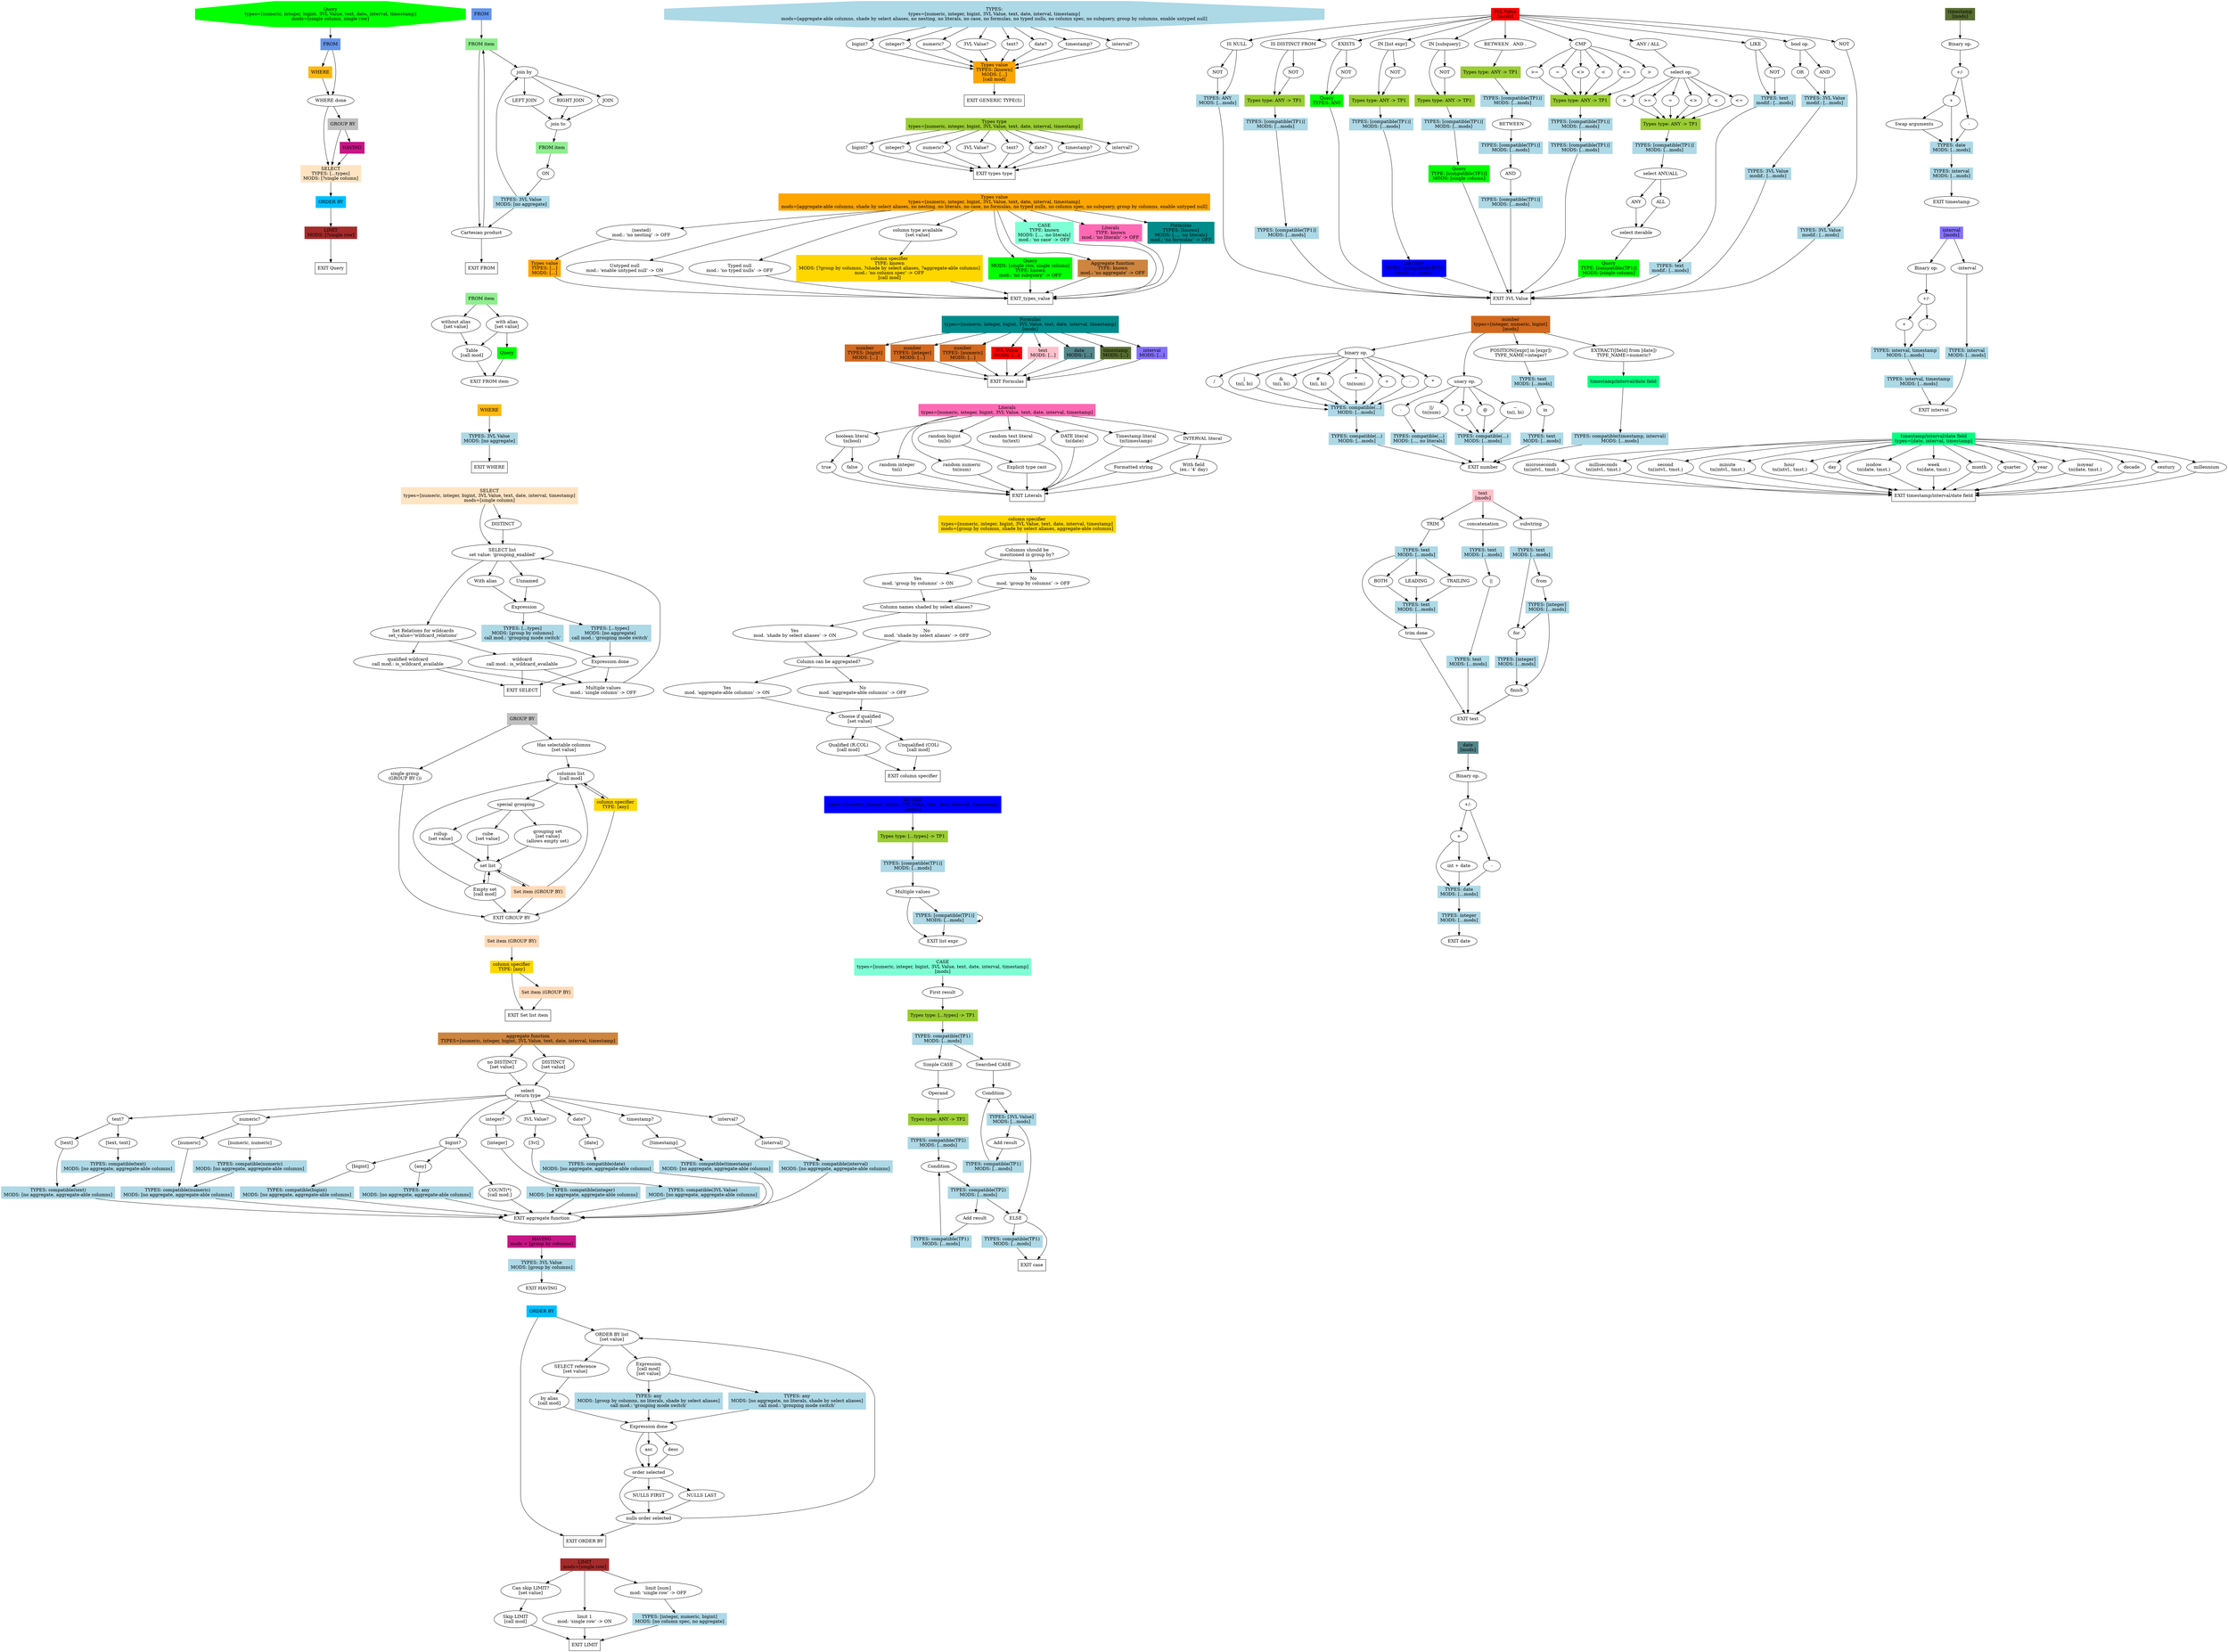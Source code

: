 # Structure is ALWAYS as follows:
# 1. General rule is place function definitions inside their own subgraphs.
# 2. Functional node begins from the node_name node.

# 3. Function definitions & calls look as follows:
# 1) Definitions:
# subgraph def_{node_name} {
#     {node_name} [
#         TYPES="[{type_name}, ...]" (multiple type variants can be choosen, none can be choosen)
#         MODS="[{mod_name}, ...]"
#         uses_wrapped_types="true" (whether to wrap types into the subgraph's type, if subgraph has an inner type)
#         ...
#     ]
#     EXIT_{node_name} [label="EXIT {node_label}"]
#     ...
# }
# 2) Calls (execution will move to a root of a different subgraph):
#     call{caller_num}_{node_name} [
#         TYPES="[{type_name}, ...]" OR "[any]" OR "[known]" OR "[compatible]" OR "[...]" (passes all argument types further),
#         MODS="[{mod_name}, ...]" OR "[...]" (passes all argument modifiers further),
#         ...
#     ]
#
# TYPE, TYPES and MOD in definitions are only for type-checking.
# All specified types of modifiers (TYPE, TYPES, MOD) are required to be passed by caller.
# If TYPES="[any]", all types are selected.
# If TYPES="[compatible]" or TYPES="[known]", the types are popped from the reprective stacks.
# from the respective stacks

# 4. Typed node (with a question mark at the end in definition label):
# {node_name} [TYPE_NAME="type_name"]
# TYPE_NAME is the name of a type listed in function declaration.
# The node will be turned off or on respective to the types passed to function call.

# 4.1 A node with a modifier
# {node_name} [modifier="[trig_name]", modifier_mode="on"/"off"]
# if `modifier` is present in the modifiers, turn the node on or off according to the modifier_mode.

# 4.2 A node with a call modifier
# {node_name} [call_modifier="[call_trig_name]"]
# if the function corresponding to call_trig_name returns true (handler registered in code),
# the node is on. Otherwise, it is off.

# 5. Exit a callable node:
# EXIT_{node_name} [label="EXIT {node_label}"]

# 6. Call a callable node with params:
# call{caller_num}_{node_name} [TYPES={...}, MODS={...}, ...]
# ... -> call...
# there can be multiple callers, so each caller should have a unique id
# values of TYPES and MOD are exact mathes to those in definition

# 7. Call a callable node without params:
# call{caller_num}_{node_name} [...]
# ... -> call...

# 8. These are ignored:
# 1) ... -> ... [color=none]
# 2) Graphviz params in [] (label, shape...)

# 9. Define a node before referencing it:
# FROM []
# Query -> FROM

# 10. Don't do this:
# ... -> ... -> ...

# 11. subgraph ignore {} is completely ignored

# 12. Do NOT use block comments /* */

# 13 [temporary]. Mark nodes that will generate a literal value with 100%
# probability as node[literal="t"]

# 14. To use modifiers provided in arguments, mark a node with modifier="MOD. NAME", modifier_mode="off" / modifier_mode="on"

digraph G {
    subgraph def_Query {
        Query [TYPES="[numeric, integer, bigint, 3VL Value, text, date, interval, timestamp]", MODS="[single column, single row]", label="Query\ntypes=[numeric, integer, bigint, 3VL Value, text, date, interval, timestamp]\nmods=[single column, single row]", shape=octagon, style=filled, color=green]
        EXIT_Query [label="EXIT Query", shape=rectangle]

        call0_FROM [label="FROM", shape=rectangle, color=cornflowerblue, style=filled]
        Query -> call0_FROM

        call0_WHERE [label="WHERE", shape=rectangle, style=filled, color=darkgoldenrod1]
        call0_FROM -> call0_WHERE

        WHERE_done [label="WHERE done"]
        call0_FROM -> WHERE_done
        call0_WHERE -> WHERE_done

        call0_SELECT [label="SELECT\nTYPES: [...types]\nMODS: [?single column]", TYPES="[...]", MODS="[?single column]", shape=rectangle, style=filled, color=bisque]
        WHERE_done -> call0_SELECT
        
        call0_GROUP_BY [label="GROUP BY", shape=rectangle, style=filled, color=gray]
        WHERE_done -> call0_GROUP_BY
        call0_GROUP_BY -> call0_SELECT

        call0_HAVING [label="HAVING", shape=rectangle, style=filled, color=mediumvioletred]
        call0_GROUP_BY -> call0_HAVING
        call0_HAVING -> call0_SELECT

        call0_ORDER_BY [label="ORDER BY", shape=rectangle, style=filled, color=deepskyblue]
        call0_SELECT -> call0_ORDER_BY

        call0_LIMIT [label="LIMIT\nMODS: [?single row]", MODS="[?single row]", shape=rectangle, style=filled, color=brown]
        call0_ORDER_BY -> call0_LIMIT
        call0_LIMIT -> EXIT_Query
    }

    subgraph def_FROM {
        FROM [shape=rectangle, color=cornflowerblue, style=filled]
        EXIT_FROM [label="EXIT FROM", shape=rectangle]

        // FROM -> EXIT_FROM

        call0_FROM_item [label="FROM item", shape=rectangle, style=filled, color=lightgreen]
        FROM -> call0_FROM_item

        FROM_join_by [label="join by"]
        call0_FROM_item -> FROM_join_by

        FROM_join_to [label="join to"]

        FROM_join_join [label="JOIN"]
        FROM_join_by -> FROM_join_join
        FROM_join_join -> FROM_join_to
        FROM_left_join [label="LEFT JOIN"]
        FROM_join_by -> FROM_left_join
        FROM_left_join -> FROM_join_to
        FROM_right_join [label="RIGHT JOIN"]
        FROM_join_by -> FROM_right_join
        FROM_right_join -> FROM_join_to
        // Reason for turning off: FULL JOIN is only supported with merge-joinable or hash-joinable join conditions
        // To turn this on, you have to provide 'no subquery' and possibly other mods to 'on' in case of full outer join
        // FROM_full_join [label="FULL JOIN"]
        // FROM_join_by -> FROM_full_join
        // FROM_full_join -> FROM_join_to

        FROM_join_on [label="ON"]
        call1_FROM_item [label="FROM item", shape=rectangle, style=filled, color=lightgreen]
        FROM_join_to -> call1_FROM_item
        call1_FROM_item -> FROM_join_on

        call83_types [TYPES="[3VL Value]", MODS="[no aggregate]", label="TYPES: 3VL Value\nMODS: [no aggregate]", shape=rectangle, style=filled, color=lightblue]
        FROM_join_on -> call83_types
        call83_types -> FROM_join_by

        FROM_cartesian_product [label="Cartesian product"]
        FROM_cartesian_product -> EXIT_FROM
        call0_FROM_item -> FROM_cartesian_product
        FROM_cartesian_product -> call0_FROM_item
        call83_types -> FROM_cartesian_product
    }

    subgraph def_FROM_item {
        FROM_item [label="FROM item", shape=rectangle, style=filled, color=lightgreen]
        EXIT_FROM_item [label="EXIT FROM item"]

        FROM_item_alias [label="with alias\n[set value]", set_value="available_table_names"]
        FROM_item -> FROM_item_alias

        FROM_item_no_alias [label="without alias\n[set value]", set_value="available_table_names"]
        FROM_item -> FROM_item_no_alias

        FROM_item_table [label="Table\n[call mod]", call_modifier="from_table_names_available"]
        FROM_item_no_alias -> FROM_item_table
        FROM_item_alias -> FROM_item_table
        FROM_item_table -> EXIT_FROM_item

        call0_Query [label="Query", shape=rectangle, TYPES="[any]", MODS="[]", style=filled, color=green]
        FROM_item_alias -> call0_Query
        call0_Query -> EXIT_FROM_item
    }

    subgraph def_WHERE {
        WHERE [label="WHERE", shape=rectangle, style=filled, color=darkgoldenrod1]
        EXIT_WHERE [label="EXIT WHERE", shape=rectangle]

        call53_types [TYPES="[3VL Value]", MODS="[no aggregate]", label="TYPES: 3VL Value\nMODS: [no aggregate]", shape=rectangle, style=filled, color=lightblue]
        WHERE -> call53_types
        call53_types -> EXIT_WHERE
    }

    subgraph def_SELECT {
        SELECT [TYPES="[numeric, integer, bigint, 3VL Value, text, date, interval, timestamp]", MODS="[single column]", label="SELECT\ntypes=[numeric, integer, bigint, 3VL Value, text, date, interval, timestamp]\nmods=[single column]", shape=rectangle, style=filled, color=bisque]
        EXIT_SELECT [label="EXIT SELECT", shape=rectangle]

        SELECT_DISTINCT [label="DISTINCT"]
        SELECT -> SELECT_DISTINCT

        SELECT_list [label="SELECT list\nset value: 'grouping_enabled'", set_value="grouping_enabled"]
        SELECT_DISTINCT -> SELECT_list
        SELECT -> SELECT_list
        SELECT_list_multiple_values [label="Multiple values\nmod.: 'single column' -> OFF", modifier="single column", modifier_mode="off"]
        SELECT_list_multiple_values -> SELECT_list

        SELECT_unnamed_expr [label="Unnamed"]
        SELECT_expr_with_alias [label="With alias"]
        SELECT_list -> SELECT_unnamed_expr
        SELECT_list -> SELECT_expr_with_alias

        select_expr [label="Expression"]
        SELECT_unnamed_expr -> select_expr
        SELECT_expr_with_alias -> select_expr
        select_expr_done [label="Expression done"]
        select_expr_done -> SELECT_list_multiple_values
        select_expr_done -> EXIT_SELECT
        call73_types [label="TYPES: [...types]\nMODS: [group by columns]\ncall mod.: 'grouping mode switch'", TYPES="[...]", MODS="[group by columns]", call_modifier="grouping mode switch", shape=rectangle, style=filled, color=lightblue]
        select_expr -> call73_types
        call73_types -> select_expr_done
        call54_types [label="TYPES: [...types]\nMODS: [no aggregate]\ncall mod.: 'grouping mode switch'", TYPES="[...]", MODS="[no aggregate]", call_modifier="grouping mode switch", shape=rectangle, style=filled, color=lightblue]
        select_expr -> call54_types
        call54_types -> select_expr_done

        SELECT_tables_eligible_for_wildcard [label="Set Relations for wildcards\nset_value='wildcard_relations'", set_value="wildcard_relations"]
        SELECT_list -> SELECT_tables_eligible_for_wildcard

        SELECT_wildcard [label="wildcard\ncall mod.: is_wildcard_available", call_modifier="is_wildcard_available"]
        SELECT_tables_eligible_for_wildcard -> SELECT_wildcard
        SELECT_wildcard -> SELECT_list_multiple_values
        SELECT_wildcard -> EXIT_SELECT

        SELECT_qualified_wildcard [label="qualified wildcard\ncall mod.: is_wildcard_available", call_modifier="is_wildcard_available"]
        SELECT_tables_eligible_for_wildcard -> SELECT_qualified_wildcard
        SELECT_qualified_wildcard -> SELECT_list_multiple_values
        SELECT_qualified_wildcard -> EXIT_SELECT
    }

    subgraph def_GROUP_BY {
        GROUP_BY [label="GROUP BY", shape=rectangle, style=filled, color=gray]
        EXIT_GROUP_BY [label="EXIT GROUP BY"]

        group_by_single_group [label="single group\n(GROUP BY ())"]
        GROUP_BY -> group_by_single_group
        group_by_single_group -> EXIT_GROUP_BY

        has_accessible_columns [label="Has selectable columns\n[set value]", set_value="has_accessible_cols"]
        GROUP_BY -> has_accessible_columns
        grouping_column_list [label="columns list\n[call mod]", call_modifier="has_accessible_cols_mod"]
        has_accessible_columns -> grouping_column_list

        call1_column_spec [TYPES="[any]", MODS="[]", label="column specifier\nTYPE: [any]", shape=rectangle, style=filled, color=gold]
        grouping_column_list -> call1_column_spec
        call1_column_spec -> grouping_column_list
        call1_column_spec -> EXIT_GROUP_BY

        special_grouping [label="special grouping"]
        grouping_column_list -> special_grouping
        set_list [label="set list"]
        set_list_empty_allowed [label="Empty set\n[call mod]", call_modifier="empty set allowed"]
        set_list -> set_list_empty_allowed
        set_list_empty_allowed -> set_list
        set_list_empty_allowed -> grouping_column_list
        set_list_empty_allowed -> EXIT_GROUP_BY

        grouping_rollup [label="rollup\n[set value]", set_value="is_grouping_sets"]
        special_grouping -> grouping_rollup
        grouping_rollup -> set_list

        grouping_cube [label="cube\n[set value]", set_value="is_grouping_sets"]
        special_grouping -> grouping_cube
        grouping_cube -> set_list

        grouping_set [label="grouping set\n[set value]\n(allows empty set)", set_value="is_grouping_sets"]
        special_grouping -> grouping_set
        grouping_set -> set_list

        call1_set_item [label="Set item (GROUP BY)", shape=rectangle, style=filled, color=peachpuff]
        set_list -> call1_set_item
        call1_set_item -> set_list
        call1_set_item -> EXIT_GROUP_BY
        call1_set_item -> grouping_column_list
    }

    subgraph def_set_item {
        set_item [label="Set item (GROUP BY)", shape=rectangle, style=filled, color=peachpuff]
        EXIT_set_item [label="EXIT Set list item", shape=rectangle]
        
        call2_column_spec [TYPES="[any]", MODS="[]", label="column specifier\nTYPE: [any]", shape=rectangle, style=filled, color=gold]
        set_item -> call2_column_spec
        call2_column_spec -> EXIT_set_item

        call0_set_item [label="Set item (GROUP BY)", shape=rectangle, style=filled, color=peachpuff]
        call2_column_spec -> call0_set_item
        call0_set_item -> EXIT_set_item
    }

    subgraph def_aggregate_function {
        aggregate_function [TYPES="[numeric, integer, bigint, 3VL Value, text, date, interval, timestamp]", label="aggregate function\nTYPES=[numeric, integer, bigint, 3VL Value, text, date, interval, timestamp]", shape=rectangle, style=filled, color=peru]
        EXIT_aggregate_function [label="EXIT aggregate function"]

        aggregate_select_return_type [label="select\nreturn type"]
        aggregate_not_distinct[label="no DISTINCT\n[set value]", set_value="distinct_aggr"]
        aggregate_function -> aggregate_not_distinct
        aggregate_not_distinct -> aggregate_select_return_type
        aggregate_distinct[label="DISTINCT\n[set value]", set_value="distinct_aggr"]
        aggregate_function -> aggregate_distinct
        aggregate_distinct -> aggregate_select_return_type


        aggregate_select_type_text[TYPE_NAME="text", label="text?"]
        aggregate_select_return_type -> aggregate_select_type_text

        arg_single_text [label="[text]"]
        aggregate_select_type_text -> arg_single_text
        call63_types [TYPES="[compatible]", label="TYPES: compatible(text)\nMODS: [no aggregate, aggregate-able columns]", MODS="[no aggregate, aggregate-able columns]", shape=rectangle, style=filled, color=lightblue]
        arg_single_text -> call63_types
        call63_types -> EXIT_aggregate_function

        arg_double_text [label="[text, text]"]
        call74_types [TYPES="[compatible]", label="TYPES: compatible(text)\nMODS: [no aggregate, aggregate-able columns]", MODS="[no aggregate, aggregate-able columns]", shape=rectangle, style=filled, color=lightblue]
        aggregate_select_type_text -> arg_double_text
        arg_double_text -> call74_types
        call74_types -> call63_types


        aggregate_select_type_numeric[TYPE_NAME="numeric", label="numeric?"]
        aggregate_select_return_type -> aggregate_select_type_numeric

        arg_single_numeric [label="[numeric]"]
        aggregate_select_type_numeric -> arg_single_numeric
        call66_types [TYPES="[compatible]", label="TYPES: compatible(numeric)\nMODS: [no aggregate, aggregate-able columns]", MODS="[no aggregate, aggregate-able columns]", shape=rectangle, style=filled, color=lightblue]
        arg_single_numeric -> call66_types
        call66_types -> EXIT_aggregate_function
        
        arg_double_numeric [label="[numeric, numeric]"]
        aggregate_select_type_numeric -> arg_double_numeric   
        call68_types[TYPES="[compatible]", label="TYPES: compatible(numeric)\nMODS: [no aggregate, aggregate-able columns]", MODS="[no aggregate, aggregate-able columns]", shape=rectangle, style=filled, color=lightblue]
        arg_double_numeric -> call68_types
        call68_types -> call66_types


        aggregate_select_type_bigint[TYPE_NAME="bigint", label="bigint?"]
        aggregate_select_return_type -> aggregate_select_type_bigint

        arg_bigint [label="[bigint]"]
        aggregate_select_type_bigint -> arg_bigint
        call75_types [TYPES="[compatible]", label="TYPES: compatible(bigint)\nMODS: [no aggregate, aggregate-able columns]", MODS="[no aggregate, aggregate-able columns]", shape=rectangle, style=filled, color=lightblue]
        arg_bigint -> call75_types
        call75_types -> EXIT_aggregate_function

        arg_bigint_any [label="[any]"]
        aggregate_select_type_bigint -> arg_bigint_any
        call65_types [TYPES="[any]", label="TYPES: any\nMODS: [no aggregate, aggregate-able columns]", MODS="[no aggregate, aggregate-able columns]", shape=rectangle, style=filled, color=lightblue]
        arg_bigint_any -> call65_types
        call65_types -> EXIT_aggregate_function

        arg_star [label="COUNT(*)\n[call mod.]", call_modifier="distinct_aggr_mod"]
        aggregate_select_type_bigint -> arg_star
        arg_star -> EXIT_aggregate_function


        aggregate_select_type_integer[TYPE_NAME="integer", label="integer?"]
        aggregate_select_return_type -> aggregate_select_type_integer

        arg_integer [label="[integer]"]
        aggregate_select_type_integer -> arg_integer
        call71_types [TYPES="[compatible]", label="TYPES: compatible(integer)\nMODS: [no aggregate, aggregate-able columns]", MODS="[no aggregate, aggregate-able columns]", shape=rectangle, style=filled, color=lightblue]
        arg_integer -> call71_types
        call71_types -> EXIT_aggregate_function


        aggregate_select_type_bool[TYPE_NAME="3VL Value", label="3VL Value?"]
        aggregate_select_return_type -> aggregate_select_type_bool

        arg_single_3vl [label="[3vl]"]
        aggregate_select_type_bool -> arg_single_3vl
        call64_types [TYPES="[compatible]", label="TYPES: compatible(3VL Value)\nMODS: [no aggregate, aggregate-able columns]", MODS="[no aggregate, aggregate-able columns]", shape=rectangle, style=filled, color=lightblue]
        arg_single_3vl -> call64_types
        call64_types -> EXIT_aggregate_function


        aggregate_select_type_date [TYPE_NAME="date", label="date?"]
        aggregate_select_return_type -> aggregate_select_type_date

        arg_date [label="[date]"]
        aggregate_select_type_date -> arg_date
        call72_types [TYPES="[compatible]", label="TYPES: compatible(date)\nMODS: [no aggregate, aggregate-able columns]", MODS="[no aggregate, aggregate-able columns]", shape=rectangle, style=filled, color=lightblue]
        arg_date -> call72_types
        call72_types -> EXIT_aggregate_function


        aggregate_select_type_timestamp [TYPE_NAME="timestamp", label="timestamp?"]
        aggregate_select_return_type -> aggregate_select_type_timestamp

        arg_timestamp [label="[timestamp]"]
        aggregate_select_type_timestamp -> arg_timestamp
        call96_types [TYPES="[compatible]", label="TYPES: compatible(timestamp)\nMODS: [no aggregate, aggregate-able columns]", MODS="[no aggregate, aggregate-able columns]", shape=rectangle, style=filled, color=lightblue]
        arg_timestamp -> call96_types
        call96_types -> EXIT_aggregate_function


        aggregate_select_type_interval [TYPE_NAME="interval", label="interval?"]
        aggregate_select_return_type -> aggregate_select_type_interval

        arg_interval [label="[interval]"]
        aggregate_select_type_interval -> arg_interval
        call90_types [TYPES="[compatible]", label="TYPES: compatible(interval)\nMODS: [no aggregate, aggregate-able columns]", MODS="[no aggregate, aggregate-able columns]", shape=rectangle, style=filled, color=lightblue]
        arg_interval -> call90_types
        call90_types -> EXIT_aggregate_function
    }

    subgraph def_HAVING {
        HAVING [label="HAVING\nmods = [group by columns]", MODS="[group by columns]", shape=rectangle, style=filled, color=mediumvioletred]
        EXIT_HAVING [label="EXIT HAVING"]

        call45_types [TYPES="[3VL Value]", MODS="[group by columns]", label="TYPES: 3VL Value\nMODS: [group by columns]", shape=rectangle, style=filled, color=lightblue]
        HAVING -> call45_types
        call45_types -> EXIT_HAVING
    }

    subgraph def_ORDER_BY {
        ORDER_BY [label="ORDER BY", shape=rectangle, style=filled, color=deepskyblue]
        EXIT_ORDER_BY [label="EXIT ORDER BY", shape=rectangle]

        ORDER_BY -> EXIT_ORDER_BY

        // order by basically functions like SELECT w/o aliases
        // but no literals are allowed, and you also can
        // reference SELECT by aliases/numbers, and the priority
        // is on the SELECT, when ambiguous between select and from.

        order_by_list [label="ORDER BY list\n[set value]", set_value="select_is_not_distinct"]
        ORDER_BY -> order_by_list
        order_by_expr_done [label="Expression done"]

        order_by_select_reference [label="SELECT reference\n[set value]", set_value="select_has_accessible_columns"]
        order_by_list -> order_by_select_reference
        order_by_select_reference_by_alias [label="by alias\n[call mod]", call_modifier="select_has_accessible_columns_mod"]
        order_by_select_reference -> order_by_select_reference_by_alias
        order_by_select_reference_by_alias -> order_by_expr_done

        order_by_expr [label="Expression\n[call mod]\n[set value]", call_modifier="select_is_not_distinct_mod", set_value="grouping_enabled"]
        order_by_list -> order_by_expr

        call84_types [label="TYPES: any\nMODS: [group by columns, no literals, shade by select aliases]\ncall mod.: 'grouping mode switch'", TYPES="[any]", MODS="[group by columns, no literals, shade by select aliases]", call_modifier="grouping mode switch", shape=rectangle, style=filled, color=lightblue]
        order_by_expr -> call84_types
        call84_types -> order_by_expr_done
        call85_types [label="TYPES: any\nMODS: [no aggregate, no literals, shade by select aliases]\ncall mod.: 'grouping mode switch'", TYPES="[any]", MODS="[no aggregate, no literals, shade by select aliases]", call_modifier="grouping mode switch", shape=rectangle, style=filled, color=lightblue]
        order_by_expr -> call85_types
        call85_types -> order_by_expr_done

        order_by_order_selected [label="order selected"]
        order_by_expr_done -> order_by_order_selected
        order_by_asc [label="asc"]
        order_by_expr_done -> order_by_asc
        order_by_asc -> order_by_order_selected
        order_by_desc [label="desc"]
        order_by_expr_done -> order_by_desc
        order_by_desc -> order_by_order_selected

        order_by_nulls_order_selected [label="nulls order selected"]
        order_by_order_selected -> order_by_nulls_order_selected
        order_by_nulls_order_selected -> order_by_list
        order_by_nulls_order_selected -> EXIT_ORDER_BY
        order_by_nulls_first [label="NULLS FIRST"]
        order_by_order_selected -> order_by_nulls_first
        order_by_nulls_first -> order_by_nulls_order_selected
        order_by_nulls_last [label="NULLS LAST"]
        order_by_order_selected -> order_by_nulls_last
        order_by_nulls_last -> order_by_nulls_order_selected
    }

    subgraph def_LIMIT {
        LIMIT [MODS="[single row]", label="LIMIT\nmods=[single row]", shape=rectangle, style=filled, color=brown]
        EXIT_LIMIT [label="EXIT LIMIT", shape=rectangle]

        query_can_skip_limit_set_val [label="Can skip LIMIT?\n[set value]", set_value="can_skip_limit"]
        LIMIT -> query_can_skip_limit_set_val
        query_can_skip_limit [label="Skip LIMIT\n[call mod]", call_modifier="can_skip_limit_mod"]
        query_can_skip_limit_set_val-> query_can_skip_limit
        query_can_skip_limit -> EXIT_LIMIT

        single_row_true [label="limit 1\nmod: 'single row' -> ON", modifier="single row", modifier_mode="on"]
        LIMIT -> single_row_true
        single_row_true -> EXIT_LIMIT

        limit_num [label="limit [num]\nmod: 'single row' -> OFF", modifier="single row", modifier_mode="off"]
        LIMIT -> limit_num
        call52_types [TYPES="[integer, numeric, bigint]", MODS="[no column spec, no aggregate]", label="TYPES: [integer, numeric, bigint]\nMODS: [no column spec, no aggregate]", shape=rectangle, style=filled, color=lightblue]
        limit_num -> call52_types
        call52_types -> EXIT_LIMIT
    }

    subgraph def_types {
        types [TYPES="[numeric, integer, bigint, 3VL Value, text, date, interval, timestamp]", MODS="[aggregate-able columns, shade by select aliases, no nesting, no literals, no case, no formulas, no typed nulls, no column spec, no subquery, group by columns, enable untyped null, no aggregate]", label="TYPES:\ntypes=[numeric, integer, bigint, 3VL Value, text, date, interval, timestamp]\nmods=[aggregate-able columns, shade by select aliases, no nesting, no literals, no case, no formulas, no typed nulls, no column spec, no subquery, group by columns, enable untyped null]", shape=octagon, style=filled, color=lightblue]
        EXIT_types [label="EXIT GENERIC TYPE(S)", shape=rectangle]

        call0_types_value [TYPES="[known]", MODS="[...]", label="Types value\nTYPES: [known]\nMODS: [...]\n[call mod]", call_modifier="is_column_type_available_gate", shape=rectangle, style=filled, color=orange]
        call0_types_value -> EXIT_types

        types_select_type_bigint[TYPE_NAME="bigint", label="bigint?", set_value="is_column_type_available_val"]
        types -> types_select_type_bigint
        types_select_type_bigint -> call0_types_value

        types_select_type_integer[TYPE_NAME="integer", label="integer?", set_value="is_column_type_available_val"]
        types -> types_select_type_integer
        types_select_type_integer -> call0_types_value

        types_select_type_numeric[TYPE_NAME="numeric", label="numeric?", set_value="is_column_type_available_val"]
        types -> types_select_type_numeric
        types_select_type_numeric -> call0_types_value

        types_select_type_3vl[TYPE_NAME="3VL Value", label="3VL Value?", set_value="is_column_type_available_val"]
        types -> types_select_type_3vl
        types_select_type_3vl -> call0_types_value

        types_select_type_text[TYPE_NAME="text", label="text?", set_value="is_column_type_available_val"]
        types -> types_select_type_text
        types_select_type_text -> call0_types_value

        types_select_type_date[TYPE_NAME="date", label="date?", set_value="is_column_type_available_val"]
        types -> types_select_type_date
        types_select_type_date -> call0_types_value

        types_select_type_timestamp[TYPE_NAME="timestamp", label="timestamp?", set_value="is_column_type_available_val"]
        types -> types_select_type_timestamp
        types_select_type_timestamp -> call0_types_value

        types_select_type_interval[TYPE_NAME="interval", label="interval?", set_value="is_column_type_available_val"]
        types -> types_select_type_interval
        types_select_type_interval -> call0_types_value
    }

    subgraph def_types_type {
        types_type [TYPES="[numeric, integer, bigint, 3VL Value, text, date, interval, timestamp]", label="Types type\ntypes=[numeric, integer, bigint, 3VL Value, text, date, interval, timestamp]", shape=rectangle, style=filled, color=yellowgreen]
        EXIT_types_type [label="EXIT types type", shape=rectangle]

        types_type_bigint[TYPE_NAME="bigint", label="bigint?"]
        types_type -> types_type_bigint
        types_type_bigint -> EXIT_types_type

        types_type_integer[TYPE_NAME="integer", label="integer?"]
        types_type -> types_type_integer
        types_type_integer -> EXIT_types_type

        types_type_numeric[TYPE_NAME="numeric", label="numeric?"]
        types_type -> types_type_numeric
        types_type_numeric -> EXIT_types_type

        types_type_3vl[TYPE_NAME="3VL Value", label="3VL Value?"]
        types_type -> types_type_3vl
        types_type_3vl -> EXIT_types_type

        types_type_text[TYPE_NAME="text", label="text?"]
        types_type -> types_type_text
        types_type_text -> EXIT_types_type

        types_type_date[TYPE_NAME="date", label="date?"]
        types_type -> types_type_date
        types_type_date -> EXIT_types_type

        types_type_timestamp[TYPE_NAME="timestamp", label="timestamp?"]
        types_type -> types_type_timestamp
        types_type_timestamp -> EXIT_types_type

        types_type_interval[TYPE_NAME="interval", label="interval?"]
        types_type -> types_type_interval
        types_type_interval -> EXIT_types_type
    }

    subgraph def_types_value {
        types_value [TYPES="[numeric, integer, bigint, 3VL Value, text, date, interval, timestamp]", MODS="[aggregate-able columns, shade by select aliases, no nesting, no literals, no case, no formulas, no typed nulls, no column spec, no subquery, group by columns, enable untyped null, no aggregate]", label="Types value\ntypes=[numeric, integer, bigint, 3VL Value, text, date, interval, timestamp]\nmods=[aggregate-able columns, shade by select aliases, no nesting, no literals, no case, no formulas, no typed nulls, no column spec, no subquery, group by columns, enable untyped null]", shape=rectangle, style=filled, color=orange]
        EXIT_types_value [shape=rectangle]

        types_value_nested [label="(nested)\nmod.: 'no nesting' -> OFF", modifier="no nesting", modifier_mode="off"]
        types_value -> types_value_nested
        call1_types_value [TYPES="[...]", MODS="[...]", label="Types value\nTYPES: [...]\nMODS: [...]", shape=rectangle, style=filled, color=orange]
        types_value_nested -> call1_types_value
        call1_types_value -> EXIT_types_value

        types_value_null [label="Untyped null\nmod.: 'enable untyped null' -> ON", modifier="enable untyped null", modifier_mode="on"]
        types_value -> types_value_null
        types_value_null -> EXIT_types_value

        types_value_typed_null [label="Typed null\nmod.: 'no typed nulls' -> OFF", modifier="no typed nulls", modifier_mode="off"]
        types_value -> types_value_typed_null
        types_value_typed_null -> EXIT_types_value

        column_type_available [label="column type available\n[set value]", set_value="is_column_type_available_val"]
        types_value -> column_type_available
        call0_column_spec [TYPES="[known]", MODS="[?group by columns, ?shade by select aliases, ?aggregate-able columns]", modifier="no column spec", modifier_mode="off", call_modifier="is_column_type_available_gate", label="column specifier\nTYPE: known\nMODS: [?group by columns, ?shade by select aliases, ?aggregate-able columns]\nmod.: 'no column spec' -> OFF\n[call mod]", shape=rectangle, style=filled, color=gold]
        column_type_available -> call0_column_spec
        call0_column_spec -> EXIT_types_value

        call1_Query [TYPES="[known]", MODS="[single row, single column]", label="Query\nMODS: [single row, single column]\nTYPE: known\nmod.: 'no subquery' -> OFF", modifier="no subquery", modifier_mode="off", shape=rectangle, style=filled, color=green]
        types_value -> call1_Query
        call1_Query -> EXIT_types_value

        call0_aggregate_function [TYPES="[known]", modifier="no aggregate", modifier_mode="off", label="Aggregate function\nTYPE: known\nmod.: 'no aggregate' -> OFF", shape=rectangle, style=filled, color=peru]
        types_value -> call0_aggregate_function
        call0_aggregate_function -> EXIT_types_value

        call0_case [TYPES="[known]", MODS="[..., -no literals]", modifier="no case", modifier_mode="off", label="CASE\nTYPE: known\nMODS: [..., -no literals]\nmod.: 'no case' -> OFF", shape=rectangle, style=filled, color=aquamarine]
        types_value -> call0_case
        call0_case -> EXIT_types_value

        call0_literals [TYPES="[known]", modifier="no literals", modifier_mode="off", label="Literals\nTYPE: known\nmod.: 'no literals' -> OFF", shape=rectangle, style=filled, color=hotpink]
        types_value -> call0_literals
        call0_literals -> EXIT_types_value

        call0_formulas [TYPES="[known]", MODS="[..., -no literals]", modifier="no formulas", modifier_mode="off", label="Formulas\nTYPES: [known]\nMODS: [..., -no literals]\nmod.: 'no formulas' -> OFF", shape=rectangle, style=filled, color=darkcyan]
        types_value -> call0_formulas
        call0_formulas -> EXIT_types_value
    }

    subgraph def_formulas {
        formulas [label="Formulas\ntypes=[numeric, integer, bigint, 3VL Value, text, date, interval, timestamp]\n[mods]", TYPES="[numeric, integer, bigint, 3VL Value, text, date, interval, timestamp]", MODS="[]", shape=rectangle, style=filled, color=darkcyan]
        EXIT_formulas [label="EXIT Formulas", shape=rectangle]

        call2_number [label="number\nTYPES: [bigint]\nMODS: [...]", TYPE_NAME="bigint", TYPES="[bigint]", MODS="[...]", shape=rectangle, style=filled, color=chocolate]
        formulas -> call2_number
        call2_number -> EXIT_formulas

        call1_number [label="number\nTYPES: [integer]\nMODS: [...]", TYPE_NAME="integer", TYPES="[integer]", MODS="[...]", shape=rectangle, style=filled, color=chocolate]
        formulas -> call1_number
        call1_number -> EXIT_formulas

        call0_number [label="number\nTYPES: [numeric]\nMODS: [...]", TYPE_NAME="numeric", TYPES="[numeric]", MODS="[...]", shape=rectangle, style=filled, color=chocolate]
        formulas -> call0_number
        call0_number -> EXIT_formulas

        call1_VAL_3 [label="3VL Value\nMODS: [...]", MODS="[...]", TYPE_NAME="3VL Value", shape=rectangle, style=filled, color=red]
        formulas -> call1_VAL_3
        call1_VAL_3 -> EXIT_formulas

        call0_text [label="text\nMODS: [...]", MODS="[...]", TYPE_NAME="text", shape=rectangle, style=filled, color=pink]
        formulas -> call0_text
        call0_text -> EXIT_formulas

        call0_date [label="date\nMODS: [...]", MODS="[...]", TYPE_NAME="date", shape=rectangle, style=filled, color=cadetblue4]
        formulas -> call0_date
        call0_date -> EXIT_formulas

        call0_timestamp [label="timestamp\nMODS: [...]", MODS="[...]", TYPE_NAME="timestamp", shape=rectangle, style=filled, color=darkolivegreen]
        formulas -> call0_timestamp
        call0_timestamp -> EXIT_formulas

        call0_interval [label="interval\nMODS: [...]", MODS="[...]", TYPE_NAME="interval", shape=rectangle, style=filled, color=lightslateblue]
        formulas -> call0_interval
        call0_interval -> EXIT_formulas
    }

    subgraph def_literals {
        literals [label="Literals\ntypes=[numeric, integer, bigint, 3VL Value, text, date, interval, timestamp]", TYPES="[numeric, integer, bigint, 3VL Value, text, date, interval, timestamp]", shape=rectangle, style=filled, color=hotpink]
        EXIT_literals [label="EXIT Literals", shape=rectangle]

        bool_literal [label="boolean literal\ntn(bool)", TYPE_NAME="3VL Value"]
        literals -> bool_literal
        true []
        bool_literal -> true
        true -> EXIT_literals
        false []
        bool_literal -> false
        false -> EXIT_literals

        number_literal_integer [label="random integer\ntn(i)", TYPE_NAME="integer"]
        literals -> number_literal_integer
        number_literal_integer -> EXIT_literals
        number_literal_numeric [label="random numeric\ntn(num)", TYPE_NAME="numeric"]
        literals -> number_literal_numeric
        number_literal_numeric -> EXIT_literals
        number_literal_bigint [label="random bigint\ntn(bi)", TYPE_NAME="bigint"]
        literals -> number_literal_bigint
        // number_literal_bigint -> EXIT_literals

        literals_explicit_cast [label="Explicit type cast"]
        number_literal_bigint -> literals_explicit_cast
        literals_explicit_cast -> EXIT_literals

        text_literal [label="random text literal\ntn(text)", TYPE_NAME="text"]
        literals -> text_literal
        text_literal -> EXIT_literals

        date_literal [label="DATE literal\ntn(date)", TYPE_NAME="date"]
        literals -> date_literal
        date_literal -> EXIT_literals

        timestamp_literal [label="Timestamp literal\ntn(timestamp)", TYPE_NAME="timestamp"]
        literals -> timestamp_literal
        timestamp_literal -> EXIT_literals

        interval_literal [label="INTERVAL literal", TYPE_NAME="interval"]
        literals -> interval_literal
        interval_literal_format_string [label="Formatted string"]
        interval_literal -> interval_literal_format_string
        interval_literal_format_string -> EXIT_literals
        interval_literal_with_field [label="With field\n(ex.: '4' day)"]
        interval_literal -> interval_literal_with_field
        interval_literal_with_field -> EXIT_literals
    }

    subgraph def_case {
        case [TYPES="[numeric, integer, bigint, 3VL Value, text, date, interval, timestamp]", MODS="[]", label="CASE\ntypes=[numeric, integer, bigint, 3VL Value, text, date, interval, timestamp]\n[mods]", shape=rectangle, style=filled, color=aquamarine]
        EXIT_case [label="EXIT case", shape=rectangle]

        case_first_result [label="First result"]
        case -> case_first_result
        call7_types_type [TYPES="[...]", label="Types type: [...types] -> TP1", shape=rectangle, color=yellowgreen, style=filled]
        case_first_result -> call7_types_type
        call82_types [TYPES="[compatible]", label="TYPES: compatible(TP1)\nMODS: [...mods]", MODS="[...]", shape=rectangle, style=filled, color=lightblue]
        call7_types_type -> call82_types
        
        case_else [label="ELSE"]
        call81_types [TYPES="[compatible]", label="TYPES: compatible(TP1)\nMODS: [...mods]", MODS="[...]", shape=rectangle, style=filled, color=lightblue]
        case_else -> call81_types
        call81_types -> EXIT_case
        case_else -> EXIT_case

        simple_case [label="Simple CASE"]
        call82_types -> simple_case

        simple_case_operand [label="Operand"]
        simple_case -> simple_case_operand
        call8_types_type [TYPES="[any]", label="Types type: ANY -> TP2", shape=rectangle, color=yellowgreen, style=filled]
        simple_case_operand -> call8_types_type
        call78_types [TYPES="[compatible]", MODS="[...]", label="TYPES: compatible(TP2)\nMODS: [...mods]", shape=rectangle, style=filled, color=lightblue]
        call8_types_type -> call78_types

        simple_case_condition [label="Condition"]
        call78_types -> simple_case_condition
        call79_types [TYPES="[compatible]", label="TYPES: compatible(TP2)\nMODS: [...mods]", MODS="[...]", shape=rectangle, style=filled, color=lightblue]
        simple_case_condition -> call79_types
        call79_types -> case_else

        simple_case_result [label="Add result"]
        call79_types -> simple_case_result
        call80_types [TYPES="[compatible]", label="TYPES: compatible(TP1)\nMODS: [...mods]", MODS="[...]", shape=rectangle, style=filled, color=lightblue]
        simple_case_result -> call80_types
        call80_types -> simple_case_condition

        searched_case [label="Searched CASE"]
        call82_types -> searched_case

        searched_case_condition [label="Condition"]
        searched_case -> searched_case_condition
        call76_types [TYPES="[3VL Value]", label="TYPES: [3VL Value]\nMODS: [...mods]", MODS="[...]", shape=rectangle, style=filled, color=lightblue]
        searched_case_condition -> call76_types
        call76_types -> case_else

        searched_case_result [label="Add result"]
        call76_types -> searched_case_result
        call77_types [TYPES="[compatible]", label="TYPES: compatible(TP1)\nMODS: [...mods]", MODS="[...]", shape=rectangle, style=filled, color=lightblue]
        searched_case_result -> call77_types
        call77_types -> searched_case_condition
    }

    subgraph def_column_spec {
        column_spec [TYPES="[numeric, integer, bigint, 3VL Value, text, date, interval, timestamp]", MODS="[group by columns, shade by select aliases, aggregate-able columns]", label="column specifier\ntypes=[numeric, integer, bigint, 3VL Value, text, date, interval, timestamp]\nmods=[group by columns, shade by select aliases, aggregate-able columns]", shape=rectangle, style=filled, color=gold]
        EXIT_column_spec [label="EXIT column specifier", shape=rectangle]

        column_spec_mentioned_in_group_by [label="Columns should be\nmentioned in group by?"]
        column_spec -> column_spec_mentioned_in_group_by
        column_spec_mentioned_in_group_by_yes [label="Yes\nmod. 'group by columns' -> ON", modifier="group by columns", modifier_mode="on"]
        column_spec_mentioned_in_group_by -> column_spec_mentioned_in_group_by_yes
        column_spec_mentioned_in_group_by_no [label="No\nmod. 'group by columns' -> OFF", modifier="group by columns", modifier_mode="off"]
        column_spec_mentioned_in_group_by -> column_spec_mentioned_in_group_by_no

        column_spec_shaded_by_select [label="Column names shaded by select aliases?"]
        column_spec_mentioned_in_group_by_yes -> column_spec_shaded_by_select
        column_spec_mentioned_in_group_by_no -> column_spec_shaded_by_select
        column_spec_shaded_by_select_yes [label="Yes\nmod. 'shade by select aliases' -> ON", modifier="shade by select aliases", modifier_mode="on"]
        column_spec_shaded_by_select -> column_spec_shaded_by_select_yes
        column_spec_shaded_by_select_no [label="No\nmod. 'shade by select aliases' -> OFF", modifier="shade by select aliases", modifier_mode="off"]
        column_spec_shaded_by_select -> column_spec_shaded_by_select_no

        column_spec_aggregatable_columns [label="Column can be aggregated?"]
        column_spec_shaded_by_select_yes -> column_spec_aggregatable_columns
        column_spec_shaded_by_select_no -> column_spec_aggregatable_columns
        column_spec_aggregatable_columns_yes [label="Yes\nmod. 'aggregate-able columns' -> ON", modifier="aggregate-able columns", modifier_mode="on"]
        column_spec_aggregatable_columns -> column_spec_aggregatable_columns_yes
        column_spec_aggregatable_columns_no [label="No\nmod. 'aggregate-able columns' -> OFF", modifier="aggregate-able columns", modifier_mode="off"]
        column_spec_aggregatable_columns -> column_spec_aggregatable_columns_no

        column_spec_choose_qualified [label="Choose if qualified\n[set value]", set_value="name_accessibility_of_selected_types_value"]
        column_spec_aggregatable_columns_yes -> column_spec_choose_qualified
        column_spec_aggregatable_columns_no -> column_spec_choose_qualified

        qualified_column_name [label="Qualified (R.COL)\n[call mod]", call_modifier="selected_types_accessible_by_naming_method"]
        column_spec_choose_qualified -> qualified_column_name
        qualified_column_name -> EXIT_column_spec

        unqualified_column_name [label="Unqualified (COL)\n[call mod]", call_modifier="selected_types_accessible_by_naming_method"]
        column_spec_choose_qualified -> unqualified_column_name
        unqualified_column_name -> EXIT_column_spec
    }

    subgraph def_list_expr {
        list_expr [TYPES="[numeric, integer, bigint, 3VL Value, text, date, interval, timestamp]", MODS="[]", label="list expr\ntypes=[numeric, integer, bigint, 3VL Value, text, date, interval, timestamp]\n[mods]", shape=rectangle, style=filled, color=blue]
        EXIT_list_expr[label="EXIT list expr"]

        call6_types_type [TYPES="[...]", label="Types type: [...types] -> TP1", shape=rectangle, color=yellowgreen, style=filled]
        list_expr -> call6_types_type
        call16_types [TYPES="[compatible]", MODS="[...]", label="TYPES: [compatible(TP1)]\nMODS: [...mods]", shape=rectangle, style=filled, color=lightblue]
        call6_types_type -> call16_types

        list_expr_multiple_values [label="Multiple values"]
        call16_types -> list_expr_multiple_values

        call49_types [TYPES="[compatible]", label="TYPES: [compatible(TP1)]\nMODS: [...mods]", MODS="[...]", shape=rectangle, style=filled, color=lightblue]
        list_expr_multiple_values -> call49_types
        list_expr_multiple_values -> EXIT_list_expr
        call49_types -> call49_types

        call49_types -> EXIT_list_expr
    }

    subgraph def_VAL_3 {
        VAL_3 [shape=rectangle, label="3VL Value\n[mods]", MODS="[]", style=filled, color=red]
        EXIT_VAL_3 [shape=rectangle, label="EXIT 3VL Value"]

        IsNull [label="IS NULL"]
        call55_types [TYPES="[any]", MODS="[...]", label="TYPES: ANY\nMODS: [...mods]", shape=rectangle, color=lightblue, style=filled]
        VAL_3 -> IsNull
        IsNull -> call55_types
        IsNull_not [label="NOT"]
        IsNull -> IsNull_not
        IsNull_not -> call55_types
        call55_types -> EXIT_VAL_3

        IsDistinctFrom [label="IS DISTINCT FROM"]
        VAL_3 -> IsDistinctFrom
        IsDistinctNOT [label="NOT"]
        IsDistinctFrom -> IsDistinctNOT
        call0_types_type [TYPES="[any]", label="Types type: ANY -> TP1", shape=rectangle, color=yellowgreen, style=filled]
        IsDistinctFrom -> call0_types_type
        IsDistinctNOT -> call0_types_type
        call56_types [TYPES="[compatible]", MODS="[...]", label="TYPES: [compatible(TP1)]\nMODS: [...mods]", shape=rectangle, color=lightblue, style=filled]
        call0_types_type -> call56_types
        call21_types [TYPES="[compatible]", MODS="[...]", label="TYPES: [compatible(TP1)]\nMODS: [...mods]", shape=rectangle, color=lightblue, style=filled]
        call56_types -> call21_types
        call21_types -> EXIT_VAL_3

        Exists_not [label="NOT"]
        Exists [label="EXISTS"]
        call2_Query [TYPES="[any]", MODS="[]", label="Query\nTYPES: ANY", shape=rectangle, style=filled, color=green]
        VAL_3 -> Exists
        Exists -> call2_Query
        call2_Query -> EXIT_VAL_3
        Exists -> Exists_not
        Exists_not -> call2_Query

        InList[label="IN [list expr]"]
        VAL_3 -> InList
        InListNot [label="NOT"]
        InList -> InListNot
        call3_types_type [TYPES="[any]", label="Types type: ANY -> TP1", shape=rectangle, color=yellowgreen, style=filled]
        InListNot -> call3_types_type
        InList -> call3_types_type
        call57_types [TYPES="[compatible]", MODS="[...]", label="TYPES: [compatible(TP1)]\nMODS: [...mods]", shape=rectangle, color=lightblue, style=filled]
        call3_types_type -> call57_types
        call1_list_expr [TYPES="[compatible]", MODS="[...]", label="list expr\nTYPES: [compatible(TP1)]\nmodif.: [...mods]", shape=rectangle, style=filled, color=blue]
        call57_types -> call1_list_expr
        call1_list_expr -> EXIT_VAL_3

        InSubquery[label="IN [subquery]"]
        VAL_3 -> InSubquery
        InSubqueryNot [label="NOT"]
        InSubquery -> InSubqueryNot
        call4_types_type [TYPES="[any]", label="Types type: ANY -> TP1", shape=rectangle, color=yellowgreen, style=filled]
        InSubquery -> call4_types_type
        InSubqueryNot -> call4_types_type
        call58_types [TYPES="[compatible]", MODS="[...]", label="TYPES: [compatible(TP1)]\nMODS: [...mods]", shape=rectangle, color=lightblue, style=filled]
        call4_types_type -> call58_types
        call3_Query [TYPES="[compatible]", MODS="[single column]", label="Query\nTYPE: [compatible(TP1)]\nMODS: [single column]", shape=rectangle, style=filled, color=green]
        call58_types -> call3_Query
        call3_Query -> EXIT_VAL_3

        Between[label="BETWEEN . AND ."]
        VAL_3 -> Between
        call5_types_type [TYPES="[any]", label="Types type: ANY -> TP1", shape=rectangle, color=yellowgreen, style=filled]
        Between -> call5_types_type
        call59_types [TYPES="[compatible]", MODS="[...]", label="TYPES: [compatible(TP1)]\nMODS: [...mods]", shape=rectangle, color=lightblue, style=filled]
        call5_types_type -> call59_types
        BetweenBetween [label="BETWEEN"]
        call59_types -> BetweenBetween
        call22_types [TYPES="[compatible]", MODS="[...]", label="TYPES: [compatible(TP1)]\nMODS: [...mods]", shape=rectangle, style=filled, color=lightblue]
        BetweenBetween -> call22_types
        BetweenBetweenAnd [label="AND"]
        call22_types -> BetweenBetweenAnd
        call23_types [TYPES="[compatible]", MODS="[...]", label="TYPES: [compatible(TP1)]\nMODS: [...mods]", shape=rectangle, style=filled, color=lightblue]
        BetweenBetweenAnd -> call23_types
        call23_types -> EXIT_VAL_3

        BinaryComp[label="CMP"]
        VAL_3 -> BinaryComp
        BinaryCompEqual [label="="]
        BinaryComp -> BinaryCompEqual
        BinaryCompUnEqual [label="<>"]
        BinaryComp -> BinaryCompUnEqual
        BinaryCompLess [label="<"]
        BinaryComp -> BinaryCompLess
        BinaryCompLessEqual [label="<="]
        BinaryComp -> BinaryCompLessEqual
        BinaryCompGreater [label=">"]
        BinaryComp -> BinaryCompGreater
        BinaryCompGreaterEqual [label=">="]
        BinaryComp -> BinaryCompGreaterEqual
        call1_types_type [TYPES="[any]", label="Types type: ANY -> TP1", shape=rectangle, color=yellowgreen, style=filled]
        BinaryCompEqual -> call1_types_type
        BinaryCompUnEqual -> call1_types_type
        BinaryCompLess -> call1_types_type
        BinaryCompLessEqual -> call1_types_type
        BinaryCompGreater -> call1_types_type
        BinaryCompGreaterEqual -> call1_types_type
        call60_types [TYPES="[compatible]", MODS="[...]", label="TYPES: [compatible(TP1)]\nMODS: [...mods]", shape=rectangle, style=filled, color=lightblue]
        call1_types_type -> call60_types
        call24_types [TYPES="[compatible]", MODS="[...]", label="TYPES: [compatible(TP1)]\nMODS: [...mods]", shape=rectangle, style=filled, color=lightblue]
        call60_types -> call24_types
        call24_types -> EXIT_VAL_3

        AnyAll[label="ANY / ALL"]
        VAL_3 -> AnyAll
        //
        AnyAllSelectOp[label="select op."]
        AnyAll -> AnyAllSelectOp
        call2_types_type [TYPES="[any]", label="Types type: ANY -> TP1", shape=rectangle, color=yellowgreen, style=filled]
        AnyAllEqual [label="="]
        AnyAllSelectOp -> AnyAllEqual
        AnyAllEqual -> call2_types_type
        AnyAllUnEqual [label="<>"]
        AnyAllSelectOp -> AnyAllUnEqual
        AnyAllUnEqual -> call2_types_type
        AnyAllLess [label="<"]
        AnyAllSelectOp -> AnyAllLess
        AnyAllLess -> call2_types_type
        AnyAllLessEqual [label="<="]
        AnyAllSelectOp -> AnyAllLessEqual
        AnyAllLessEqual -> call2_types_type
        AnyAllGreater [label=">"]
        AnyAllSelectOp -> AnyAllGreater
        AnyAllGreater -> call2_types_type
        AnyAllGreaterEqual [label=">="]
        AnyAllSelectOp -> AnyAllGreaterEqual
        AnyAllGreaterEqual -> call2_types_type
        //
        call61_types [TYPES="[compatible]", MODS="[...]", label="TYPES: [compatible(TP1)]\nMODS: [...mods]", shape=rectangle, color=lightblue, style=filled]
        call2_types_type -> call61_types
        AnyAllAnyAll[label="select ANY/ALL"]
        call61_types -> AnyAllAnyAll 
        AnyAllAnyAllAny[label="ANY"]
        AnyAllAnyAll -> AnyAllAnyAllAny
        AnyAllAnyAllAll[label="ALL"]
        AnyAllAnyAll -> AnyAllAnyAllAll
        //
        AnyAllSelectIter[label="select iterable"]
        AnyAllAnyAllAny -> AnyAllSelectIter
        AnyAllAnyAllAll -> AnyAllSelectIter
        call4_Query [TYPES="[compatible]", MODS="[single column]", label="Query\nTYPE: [compatible(TP1)]\nMODS: [single column]", shape=rectangle, style=filled, color=green]
        AnyAllSelectIter -> call4_Query
        call4_Query -> EXIT_VAL_3

        BinaryStringLike[label="LIKE"]
        VAL_3 -> BinaryStringLike
        BinaryStringLikeNot [label="NOT"]
        BinaryStringLike -> BinaryStringLikeNot
        call25_types [MODS="[...]", TYPES="[text]", label="TYPES: text\nmodif.: [...mods]", shape=rectangle, style=filled, color=lightblue]
        BinaryStringLike -> call25_types
        BinaryStringLikeNot -> call25_types
        call26_types [MODS="[...]", TYPES="[text]", label="TYPES: text\nmodif.: [...mods]", shape=rectangle, style=filled, color=lightblue]
        call25_types -> call26_types
        call26_types -> EXIT_VAL_3

        BinaryBooleanOpV3[label="bool op."]
        VAL_3 -> BinaryBooleanOpV3
        BinaryBooleanOpV3AND [label="AND"]
        BinaryBooleanOpV3 -> BinaryBooleanOpV3AND
        BinaryBooleanOpV3OR [label="OR"]
        BinaryBooleanOpV3 -> BinaryBooleanOpV3OR
        call27_types [MODS="[...]", TYPES="[3VL Value]", label="TYPES: 3VL Value\nmodif.: [...mods]", shape=rectangle, style=filled, color=lightblue]
        BinaryBooleanOpV3AND -> call27_types
        BinaryBooleanOpV3OR -> call27_types
        call28_types [MODS="[...]", TYPES="[3VL Value]", label="TYPES: 3VL Value\nmodif.: [...mods]", shape=rectangle, style=filled, color=lightblue]
        call27_types -> call28_types
        call28_types -> EXIT_VAL_3

        UnaryNot_VAL_3[label="NOT"]
        call30_types [MODS="[...]", TYPES="[3VL Value]", label="TYPES: 3VL Value\nmodif.: [...mods]", shape=rectangle, style=filled, color=lightblue]
        VAL_3 -> UnaryNot_VAL_3
        UnaryNot_VAL_3 -> call30_types
        call30_types -> EXIT_VAL_3
    }

    subgraph def_number {
        number [shape=rectangle, label="number\ntypes=[integer, numeric, bigint]\n[mods]", TYPES="[integer, numeric, bigint]", MODS="[]", style=filled, color=chocolate]
        EXIT_number [label="EXIT number"]

        BinaryNumberOp[label="binary op."]
        number -> BinaryNumberOp
        call47_types [TYPES="[compatible]", MODS="[...]", label="TYPES: compatible(...)\nMODS: [...mods]", shape=rectangle, style=filled, color=lightblue]
        binary_number_plus [label="+"]
        BinaryNumberOp -> binary_number_plus
        binary_number_plus -> call47_types
        binary_number_minus [label="-"]
        BinaryNumberOp -> binary_number_minus
        binary_number_minus -> call47_types
        binary_number_mul [label="*"]
        BinaryNumberOp -> binary_number_mul
        binary_number_mul -> call47_types
        binary_number_div [label="/"]
        BinaryNumberOp -> binary_number_div
        binary_number_div -> call47_types
        binary_number_bin_or [label="|\ntn(i, bi)", TYPE_NAME="[integer, bigint]"]
        BinaryNumberOp -> binary_number_bin_or
        binary_number_bin_or -> call47_types
        binary_number_bin_and [label="&\ntn(i, bi)", TYPE_NAME="[integer, bigint]"]
        BinaryNumberOp -> binary_number_bin_and
        binary_number_bin_and -> call47_types
        binary_number_bin_xor [label="#\ntn(i, bi)", TYPE_NAME="[integer, bigint]"]
        BinaryNumberOp -> binary_number_bin_xor
        binary_number_bin_xor -> call47_types
        binary_number_exp [label="^\ntn(num)", TYPE_NAME="numeric"]
        BinaryNumberOp -> binary_number_exp
        binary_number_exp -> call47_types
        call48_types [TYPES="[compatible]", MODS="[...]", label="TYPES: compatible(...)\nMODS: [...mods]", shape=rectangle, style=filled, color=lightblue]
        call47_types -> call48_types
        call48_types -> EXIT_number

        UnaryNumberOp [label="unary op."]
        call1_types [TYPES="[compatible]", MODS="[...]", label="TYPES: compatible(...)\nMODS: [...mods]", shape=rectangle, style=filled, color=lightblue]
        number -> UnaryNumberOp
        unary_number_plus[label="+"]
        UnaryNumberOp -> unary_number_plus
        unary_number_plus -> call1_types
        unary_number_abs [label="@"]
        UnaryNumberOp -> unary_number_abs
        unary_number_abs -> call1_types
        unary_number_bin_not [label="~\ntn(i, bi)", TYPE_NAME="[integer, bigint]"]
        UnaryNumberOp -> unary_number_bin_not
        unary_number_bin_not -> call1_types
        // unary_number_sq_root [label="|/\ntn(num)", TYPE_NAME="numeric"]
        // UnaryNumberOp -> unary_number_sq_root
        // unary_number_sq_root -> call1_types
        unary_number_cub_root [label="||/\ntn(num)", TYPE_NAME="numeric"]
        UnaryNumberOp -> unary_number_cub_root
        unary_number_cub_root -> call1_types
        call1_types -> EXIT_number
        // postgres treats -3 like a literal, but parser treats it like - and 1
        // so we take "-" to actual literals generation. But the expression '-' (like in "-(4 + 1)") is here
        call89_types [TYPES="[compatible]", MODS="[..., no literals]", label="TYPES: compatible(...)\nMODS: [..., no literals]", shape=rectangle, style=filled, color=lightblue]
        unary_number_minus[label="-"]
        UnaryNumberOp -> unary_number_minus
        unary_number_minus -> call89_types
        call89_types -> EXIT_number

        number_string_position [label="POSITION([expr] in [expr])\nTYPE_NAME=integer?", TYPE_NAME="integer"]
        number -> number_string_position
        call2_types [TYPES="[text]", MODS="[...]", label="TYPES: text\nMODS: [...mods]", shape=rectangle, style=filled, color=lightblue]
        number_string_position -> call2_types
        string_position_in [label="in"]
        call2_types -> string_position_in
        call3_types [TYPES="[text]", MODS="[...]", label="TYPES: text\nMODS: [...mods]", shape=rectangle, style=filled, color=lightblue]
        string_position_in -> call3_types
        call3_types -> EXIT_number

        number_extract_field_from_date [label="EXTRACT([field] from [date])\nTYPE_NAME=numeric?", TYPE_NAME="numeric"]
        number -> number_extract_field_from_date
        call0_select_datetime_field [label="timestamp/interval/date field", shape=rectangle, style=filled, color=springgreen]
        number_extract_field_from_date -> call0_select_datetime_field
        call97_types [TYPES="[compatible]", MODS="[...]", label="TYPES: compatible(timestamp, interval)\nMODS: [...mods]", shape=rectangle, style=filled, color=lightblue]
        call0_select_datetime_field -> call97_types
        call97_types -> EXIT_number
    }

    subgraph def_text {
        text [label="text\n[mods]", MODS="[]", shape=rectangle, style=filled, color=pink]
        EXIT_text [label="EXIT text"]

        text_trim[label="TRIM"]
        text -> text_trim
        call6_types [TYPES="[text]", MODS="[...]", label="TYPES: text\nMODS: [...mods]", shape=rectangle, style=filled, color=lightblue]
        text_trim -> call6_types
        call5_types [TYPES="[text]", MODS="[...]", label="TYPES: text\nMODS: [...mods]", shape=rectangle, style=filled, color=lightblue]
        BOTH []
        call6_types -> BOTH
        BOTH -> call5_types
        LEADING []
        call6_types -> LEADING
        LEADING -> call5_types
        TRAILING []
        call6_types -> TRAILING
        TRAILING -> call5_types
        text_trim_done [label="trim done"]
        call6_types -> text_trim_done
        call5_types -> text_trim_done
        text_trim_done -> EXIT_text

        text_concat [label="concatenation"]
        text -> text_concat
        call7_types [TYPES="[text]", MODS="[...]", label="TYPES: text\nMODS: [...mods]", shape=rectangle, style=filled, color=lightblue]
        text_concat -> call7_types
        text_concat_concat [label="||"]
        call7_types -> text_concat_concat
        call8_types [TYPES="[text]", MODS="[...]", label="TYPES: text\nMODS: [...mods]", shape=rectangle, style=filled, color=lightblue]
        text_concat_concat -> call8_types
        call8_types -> EXIT_text

        text_substring[label="substring"]
        text -> text_substring
        call9_types [TYPES="[text]", MODS="[...]", label="TYPES: text\nMODS: [...mods]", shape=rectangle, style=filled, color=lightblue]
        text_substring -> call9_types
        text_substring_from [label="from"]
        text_substring_for [label="for"]
        call9_types -> text_substring_from
        call9_types -> text_substring_for
        text_substring_end [label="finish"]
        call10_types [TYPES="[integer]", MODS="[...]", label="TYPES: [integer]\nMODS: [...mods]", shape=rectangle, style=filled, color=lightblue]
        text_substring_from -> call10_types
        call10_types -> text_substring_for
        call10_types -> text_substring_end
        call11_types [TYPES="[integer]", MODS="[...]", label="TYPES: [integer]\nMODS: [...mods]", shape=rectangle, style=filled, color=lightblue]
        text_substring_for -> call11_types
        call11_types -> text_substring_end
        text_substring_end -> EXIT_text
    }

    subgraph def_date {
        date [label="date\n[mods]", MODS="[]", shape=rectangle, style=filled, color=cadetblue4]
        EXIT_date [label="EXIT date"]

        date_binary [label="Binary op."]
        date -> date_binary

        date_add_subtract [label="+/-"]
        date_binary -> date_add_subtract
        date_add_subtract_plus [label="+"]
        date_add_subtract -> date_add_subtract_plus
        date_add_subtract_minus [label="-"]
        date_add_subtract -> date_add_subtract_minus
        date_swap_arguments [label="int + date"]
        date_add_subtract_plus -> date_swap_arguments

        call86_types [TYPES="[date]", MODS="[...]", label="TYPES: date\nMODS: [...mods]", shape=rectangle, style=filled, color=lightblue]
        date_add_subtract_minus -> call86_types
        date_add_subtract_plus -> call86_types
        date_swap_arguments -> call86_types

        call88_types [TYPES="[integer]", MODS="[...]", label="TYPES: integer\nMODS: [...mods]", shape=rectangle, style=filled, color=lightblue]
        call86_types -> call88_types
        call88_types -> EXIT_date
    }

    subgraph def_timestamp {
        timestamp [label="timestamp\n[mods]", MODS="[]", shape=rectangle, style=filled, color=darkolivegreen]
        EXIT_timestamp [label="EXIT timestamp"]

        timestamp_binary [label="Binary op."]
        timestamp -> timestamp_binary

        timestamp_add_subtract [label="+/-"]
        timestamp_binary -> timestamp_add_subtract

        timestamp_add_subtract_plus [label="+"]
        timestamp_add_subtract -> timestamp_add_subtract_plus
        timestamp_add_subtract_minus [label="-"]
        timestamp_add_subtract -> timestamp_add_subtract_minus
        timestamp_swap_arguments [label="Swap arguments"]
        timestamp_add_subtract_plus -> timestamp_swap_arguments

        call94_types [TYPES="[date]", MODS="[...]", label="TYPES: date\nMODS: [...mods]", shape=rectangle, style=filled, color=lightblue]
        timestamp_add_subtract_plus -> call94_types
        timestamp_add_subtract_minus -> call94_types
        timestamp_swap_arguments -> call94_types

        call95_types [TYPES="[interval]", MODS="[...]", label="TYPES: interval\nMODS: [...mods]", shape=rectangle, style=filled, color=lightblue]
        call94_types -> call95_types
        call95_types -> EXIT_timestamp
    }

    subgraph def_select_datetime_field {
        select_datetime_field [TYPES="[date, interval, timestamp]", label="timestamp/interval/date field\ntypes=[date, interval, timestamp]", shape=rectangle, style=filled, color=springgreen]
        EXIT_select_datetime_field [label="EXIT timestamp/interval/date field", shape=rectangle]
        select_datetime_field_microseconds [label="microseconds\ntn(intvl., tmst.)", TYPE_NAME="[interval, timestamp]"]
        select_datetime_field -> select_datetime_field_microseconds
        select_datetime_field_microseconds -> EXIT_select_datetime_field
        select_datetime_field_milliseconds [label="milliseconds\ntn(intvl., tmst.)", TYPE_NAME="[interval, timestamp]"]
        select_datetime_field -> select_datetime_field_milliseconds
        select_datetime_field_milliseconds -> EXIT_select_datetime_field
        select_datetime_field_second [label="second\ntn(intvl., tmst.)", TYPE_NAME="[interval, timestamp]"]
        select_datetime_field -> select_datetime_field_second
        select_datetime_field_second -> EXIT_select_datetime_field
        select_datetime_field_minute [label="minute\ntn(intvl., tmst.)", TYPE_NAME="[interval, timestamp]"]
        select_datetime_field -> select_datetime_field_minute
        select_datetime_field_minute -> EXIT_select_datetime_field
        select_datetime_field_hour [label="hour\ntn(intvl., tmst.)", TYPE_NAME="[interval, timestamp]"]
        select_datetime_field -> select_datetime_field_hour
        select_datetime_field_hour -> EXIT_select_datetime_field
        select_datetime_field_day [label="day"]
        select_datetime_field -> select_datetime_field_day
        select_datetime_field_day -> EXIT_select_datetime_field
        select_datetime_field_isodow [label="isodow\ntn(date, tmst.)", TYPE_NAME="[date, timestamp]"]
        select_datetime_field -> select_datetime_field_isodow
        select_datetime_field_isodow -> EXIT_select_datetime_field
        select_datetime_field_week [label="week\ntn(date, tmst.)", TYPE_NAME="[date, timestamp]"]
        select_datetime_field -> select_datetime_field_week
        select_datetime_field_week -> EXIT_select_datetime_field
        select_datetime_field_month [label="month"]
        select_datetime_field -> select_datetime_field_month
        select_datetime_field_month -> EXIT_select_datetime_field
        select_datetime_field_quarter [label="quarter"]
        select_datetime_field -> select_datetime_field_quarter
        select_datetime_field_quarter -> EXIT_select_datetime_field
        select_datetime_field_year [label="year"]
        select_datetime_field -> select_datetime_field_year
        select_datetime_field_year -> EXIT_select_datetime_field
        select_datetime_field_isoyear [label="isoyear\ntn(date, tmst.)", TYPE_NAME="[date, timestamp]"]
        select_datetime_field -> select_datetime_field_isoyear
        select_datetime_field_isoyear -> EXIT_select_datetime_field
        select_datetime_field_decade [label="decade"]
        select_datetime_field -> select_datetime_field_decade
        select_datetime_field_decade -> EXIT_select_datetime_field
        select_datetime_field_century [label="century"]
        select_datetime_field -> select_datetime_field_century
        select_datetime_field_century -> EXIT_select_datetime_field
        select_datetime_field_millennium [label="millennium"]
        select_datetime_field -> select_datetime_field_millennium
        select_datetime_field_millennium -> EXIT_select_datetime_field
    }

    subgraph def_interval {
        interval [label="interval\n[mods]", MODS="[]", shape=rectangle, style=filled, color=lightslateblue]
        EXIT_interval [label="EXIT interval"]

        interval_binary [label="Binary op."]
        interval -> interval_binary

        interval_add_subtract [label="+/-"]
        interval_binary -> interval_add_subtract
        interval_add_subtract_plus [label="+"]
        interval_add_subtract -> interval_add_subtract_plus
        interval_add_subtract_minus [label="-"]
        interval_add_subtract -> interval_add_subtract_minus
        call91_types [TYPES="[interval, timestamp]", MODS="[...]", label="TYPES: interval, timestamp\nMODS: [...mods]", shape=rectangle, style=filled, color=lightblue]
        interval_add_subtract_plus -> call91_types
        interval_add_subtract_minus -> call91_types
        call92_types [TYPES="[interval, timestamp]", MODS="[...]", label="TYPES: interval, timestamp\nMODS: [...mods]", shape=rectangle, style=filled, color=lightblue]
        call91_types -> call92_types
        call92_types -> EXIT_interval

        interval_unary_minus [label="-interval"]
        interval -> interval_unary_minus
        call93_types [TYPES="[interval]", MODS="[...]", label="TYPES: interval\nMODS: [...mods]", shape=rectangle, style=filled, color=lightblue]
        interval_unary_minus -> call93_types
        call93_types -> EXIT_interval
    }

    # cosmetic
    subgraph ignore {
        { rank = same; "call0_Query"; "FROM_item_table"; }

        EXIT_FROM -> FROM_item [color=none, weight=10]
        EXIT_FROM_item -> WHERE [color=none, weight=10]
        EXIT_WHERE -> SELECT [color=none, weight=10]
        EXIT_SELECT -> GROUP_BY [color=none]
        EXIT_GROUP_BY -> set_item [color=none]
        EXIT_set_item -> aggregate_function [color=none]
        EXIT_aggregate_function -> HAVING [color=none]
        EXIT_HAVING -> ORDER_BY [color=none]
        EXIT_ORDER_BY -> LIMIT [color=none]

        EXIT_types -> types_type [color=none, weight=10]
        EXIT_types_type -> types_value [color=none, weight=10]
        EXIT_types_value -> formulas [color=none]
        EXIT_formulas -> literals [color=none]
        EXIT_literals -> column_spec [color=none]
        EXIT_column_spec -> list_expr[color=none]
        EXIT_list_expr -> case [color=none]

        EXIT_VAL_3 -> number [color=none, weight=10]
        EXIT_number -> text [color=none]
        EXIT_text -> date [color=none]

        EXIT_timestamp -> interval [color=none]
        EXIT_interval -> select_datetime_field [color=none]
    }
}